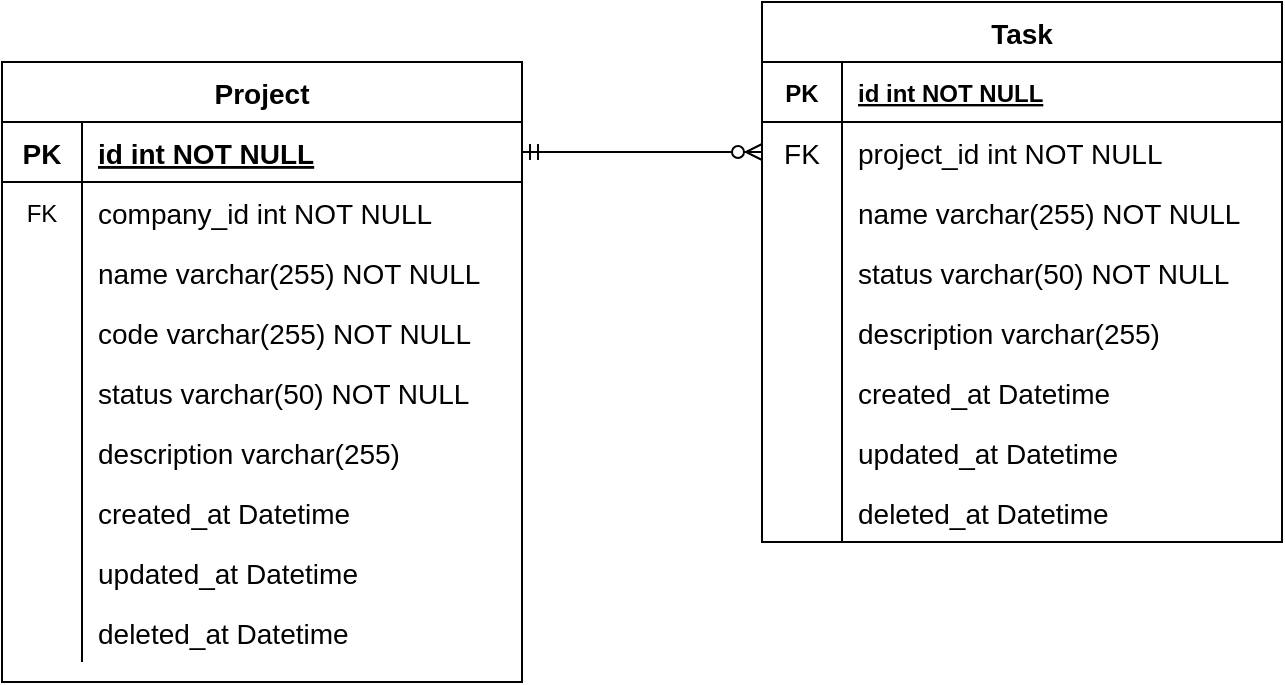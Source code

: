 <mxfile version="16.0.0" type="device"><diagram id="R2lEEEUBdFMjLlhIrx00" name="Page-1"><mxGraphModel dx="1422" dy="831" grid="1" gridSize="10" guides="1" tooltips="1" connect="1" arrows="1" fold="1" page="1" pageScale="1" pageWidth="850" pageHeight="1100" math="0" shadow="0" extFonts="Permanent Marker^https://fonts.googleapis.com/css?family=Permanent+Marker"><root><mxCell id="0"/><mxCell id="1" parent="0"/><mxCell id="mKkCyBNq72WC6mHcmIIf-1" value="Task" style="shape=table;startSize=30;container=1;collapsible=1;childLayout=tableLayout;fixedRows=1;rowLines=0;fontStyle=1;align=center;resizeLast=1;fontSize=14;" parent="1" vertex="1"><mxGeometry x="480" y="80" width="260" height="270" as="geometry"/></mxCell><mxCell id="mKkCyBNq72WC6mHcmIIf-2" value="" style="shape=partialRectangle;collapsible=0;dropTarget=0;pointerEvents=0;fillColor=none;points=[[0,0.5],[1,0.5]];portConstraint=eastwest;top=0;left=0;right=0;bottom=1;" parent="mKkCyBNq72WC6mHcmIIf-1" vertex="1"><mxGeometry y="30" width="260" height="30" as="geometry"/></mxCell><mxCell id="mKkCyBNq72WC6mHcmIIf-3" value="PK" style="shape=partialRectangle;overflow=hidden;connectable=0;fillColor=none;top=0;left=0;bottom=0;right=0;fontStyle=1;" parent="mKkCyBNq72WC6mHcmIIf-2" vertex="1"><mxGeometry width="40" height="30" as="geometry"><mxRectangle width="40" height="30" as="alternateBounds"/></mxGeometry></mxCell><mxCell id="mKkCyBNq72WC6mHcmIIf-4" value="id int NOT NULL " style="shape=partialRectangle;overflow=hidden;connectable=0;fillColor=none;top=0;left=0;bottom=0;right=0;align=left;spacingLeft=6;fontStyle=5;" parent="mKkCyBNq72WC6mHcmIIf-2" vertex="1"><mxGeometry x="40" width="220" height="30" as="geometry"><mxRectangle width="220" height="30" as="alternateBounds"/></mxGeometry></mxCell><mxCell id="mKkCyBNq72WC6mHcmIIf-5" value="" style="shape=partialRectangle;collapsible=0;dropTarget=0;pointerEvents=0;fillColor=none;points=[[0,0.5],[1,0.5]];portConstraint=eastwest;top=0;left=0;right=0;bottom=0;" parent="mKkCyBNq72WC6mHcmIIf-1" vertex="1"><mxGeometry y="60" width="260" height="30" as="geometry"/></mxCell><mxCell id="mKkCyBNq72WC6mHcmIIf-6" value="FK" style="shape=partialRectangle;overflow=hidden;connectable=0;fillColor=none;top=0;left=0;bottom=0;right=0;fontSize=14;" parent="mKkCyBNq72WC6mHcmIIf-5" vertex="1"><mxGeometry width="40" height="30" as="geometry"><mxRectangle width="40" height="30" as="alternateBounds"/></mxGeometry></mxCell><mxCell id="mKkCyBNq72WC6mHcmIIf-7" value="project_id int NOT NULL" style="shape=partialRectangle;overflow=hidden;connectable=0;fillColor=none;top=0;left=0;bottom=0;right=0;align=left;spacingLeft=6;fontSize=14;" parent="mKkCyBNq72WC6mHcmIIf-5" vertex="1"><mxGeometry x="40" width="220" height="30" as="geometry"><mxRectangle width="220" height="30" as="alternateBounds"/></mxGeometry></mxCell><mxCell id="mKkCyBNq72WC6mHcmIIf-8" value="" style="shape=partialRectangle;collapsible=0;dropTarget=0;pointerEvents=0;fillColor=none;points=[[0,0.5],[1,0.5]];portConstraint=eastwest;top=0;left=0;right=0;bottom=0;" parent="mKkCyBNq72WC6mHcmIIf-1" vertex="1"><mxGeometry y="90" width="260" height="30" as="geometry"/></mxCell><mxCell id="mKkCyBNq72WC6mHcmIIf-9" value="" style="shape=partialRectangle;overflow=hidden;connectable=0;fillColor=none;top=0;left=0;bottom=0;right=0;" parent="mKkCyBNq72WC6mHcmIIf-8" vertex="1"><mxGeometry width="40" height="30" as="geometry"><mxRectangle width="40" height="30" as="alternateBounds"/></mxGeometry></mxCell><mxCell id="mKkCyBNq72WC6mHcmIIf-10" value="name varchar(255) NOT NULL" style="shape=partialRectangle;overflow=hidden;connectable=0;fillColor=none;top=0;left=0;bottom=0;right=0;align=left;spacingLeft=6;fontSize=14;" parent="mKkCyBNq72WC6mHcmIIf-8" vertex="1"><mxGeometry x="40" width="220" height="30" as="geometry"><mxRectangle width="220" height="30" as="alternateBounds"/></mxGeometry></mxCell><mxCell id="mKkCyBNq72WC6mHcmIIf-11" value="" style="shape=partialRectangle;collapsible=0;dropTarget=0;pointerEvents=0;fillColor=none;points=[[0,0.5],[1,0.5]];portConstraint=eastwest;top=0;left=0;right=0;bottom=0;" parent="mKkCyBNq72WC6mHcmIIf-1" vertex="1"><mxGeometry y="120" width="260" height="30" as="geometry"/></mxCell><mxCell id="mKkCyBNq72WC6mHcmIIf-12" value="" style="shape=partialRectangle;overflow=hidden;connectable=0;fillColor=none;top=0;left=0;bottom=0;right=0;" parent="mKkCyBNq72WC6mHcmIIf-11" vertex="1"><mxGeometry width="40" height="30" as="geometry"><mxRectangle width="40" height="30" as="alternateBounds"/></mxGeometry></mxCell><mxCell id="mKkCyBNq72WC6mHcmIIf-13" value="status varchar(50) NOT NULL" style="shape=partialRectangle;overflow=hidden;connectable=0;fillColor=none;top=0;left=0;bottom=0;right=0;align=left;spacingLeft=6;fontSize=14;" parent="mKkCyBNq72WC6mHcmIIf-11" vertex="1"><mxGeometry x="40" width="220" height="30" as="geometry"><mxRectangle width="220" height="30" as="alternateBounds"/></mxGeometry></mxCell><mxCell id="mKkCyBNq72WC6mHcmIIf-14" value="" style="shape=partialRectangle;collapsible=0;dropTarget=0;pointerEvents=0;fillColor=none;points=[[0,0.5],[1,0.5]];portConstraint=eastwest;top=0;left=0;right=0;bottom=0;" parent="mKkCyBNq72WC6mHcmIIf-1" vertex="1"><mxGeometry y="150" width="260" height="30" as="geometry"/></mxCell><mxCell id="mKkCyBNq72WC6mHcmIIf-15" value="" style="shape=partialRectangle;overflow=hidden;connectable=0;fillColor=none;top=0;left=0;bottom=0;right=0;" parent="mKkCyBNq72WC6mHcmIIf-14" vertex="1"><mxGeometry width="40" height="30" as="geometry"><mxRectangle width="40" height="30" as="alternateBounds"/></mxGeometry></mxCell><mxCell id="mKkCyBNq72WC6mHcmIIf-16" value="description varchar(255)" style="shape=partialRectangle;overflow=hidden;connectable=0;fillColor=none;top=0;left=0;bottom=0;right=0;align=left;spacingLeft=6;fontSize=14;" parent="mKkCyBNq72WC6mHcmIIf-14" vertex="1"><mxGeometry x="40" width="220" height="30" as="geometry"><mxRectangle width="220" height="30" as="alternateBounds"/></mxGeometry></mxCell><mxCell id="mKkCyBNq72WC6mHcmIIf-17" value="" style="shape=partialRectangle;collapsible=0;dropTarget=0;pointerEvents=0;fillColor=none;points=[[0,0.5],[1,0.5]];portConstraint=eastwest;top=0;left=0;right=0;bottom=0;" parent="mKkCyBNq72WC6mHcmIIf-1" vertex="1"><mxGeometry y="180" width="260" height="30" as="geometry"/></mxCell><mxCell id="mKkCyBNq72WC6mHcmIIf-18" value="" style="shape=partialRectangle;overflow=hidden;connectable=0;fillColor=none;top=0;left=0;bottom=0;right=0;" parent="mKkCyBNq72WC6mHcmIIf-17" vertex="1"><mxGeometry width="40" height="30" as="geometry"><mxRectangle width="40" height="30" as="alternateBounds"/></mxGeometry></mxCell><mxCell id="mKkCyBNq72WC6mHcmIIf-19" value="created_at Datetime" style="shape=partialRectangle;overflow=hidden;connectable=0;fillColor=none;top=0;left=0;bottom=0;right=0;align=left;spacingLeft=6;fontSize=14;" parent="mKkCyBNq72WC6mHcmIIf-17" vertex="1"><mxGeometry x="40" width="220" height="30" as="geometry"><mxRectangle width="220" height="30" as="alternateBounds"/></mxGeometry></mxCell><mxCell id="mKkCyBNq72WC6mHcmIIf-20" value="" style="shape=partialRectangle;collapsible=0;dropTarget=0;pointerEvents=0;fillColor=none;points=[[0,0.5],[1,0.5]];portConstraint=eastwest;top=0;left=0;right=0;bottom=0;" parent="mKkCyBNq72WC6mHcmIIf-1" vertex="1"><mxGeometry y="210" width="260" height="30" as="geometry"/></mxCell><mxCell id="mKkCyBNq72WC6mHcmIIf-21" value="" style="shape=partialRectangle;overflow=hidden;connectable=0;fillColor=none;top=0;left=0;bottom=0;right=0;" parent="mKkCyBNq72WC6mHcmIIf-20" vertex="1"><mxGeometry width="40" height="30" as="geometry"><mxRectangle width="40" height="30" as="alternateBounds"/></mxGeometry></mxCell><mxCell id="mKkCyBNq72WC6mHcmIIf-22" value="updated_at Datetime" style="shape=partialRectangle;overflow=hidden;connectable=0;fillColor=none;top=0;left=0;bottom=0;right=0;align=left;spacingLeft=6;fontSize=14;" parent="mKkCyBNq72WC6mHcmIIf-20" vertex="1"><mxGeometry x="40" width="220" height="30" as="geometry"><mxRectangle width="220" height="30" as="alternateBounds"/></mxGeometry></mxCell><mxCell id="mKkCyBNq72WC6mHcmIIf-23" value="" style="shape=partialRectangle;collapsible=0;dropTarget=0;pointerEvents=0;fillColor=none;points=[[0,0.5],[1,0.5]];portConstraint=eastwest;top=0;left=0;right=0;bottom=0;" parent="mKkCyBNq72WC6mHcmIIf-1" vertex="1"><mxGeometry y="240" width="260" height="30" as="geometry"/></mxCell><mxCell id="mKkCyBNq72WC6mHcmIIf-24" value="" style="shape=partialRectangle;overflow=hidden;connectable=0;fillColor=none;top=0;left=0;bottom=0;right=0;" parent="mKkCyBNq72WC6mHcmIIf-23" vertex="1"><mxGeometry width="40" height="30" as="geometry"><mxRectangle width="40" height="30" as="alternateBounds"/></mxGeometry></mxCell><mxCell id="mKkCyBNq72WC6mHcmIIf-25" value="deleted_at Datetime" style="shape=partialRectangle;overflow=hidden;connectable=0;fillColor=none;top=0;left=0;bottom=0;right=0;align=left;spacingLeft=6;fontSize=14;" parent="mKkCyBNq72WC6mHcmIIf-23" vertex="1"><mxGeometry x="40" width="220" height="30" as="geometry"><mxRectangle width="220" height="30" as="alternateBounds"/></mxGeometry></mxCell><mxCell id="mKkCyBNq72WC6mHcmIIf-32" value="Project" style="shape=table;startSize=30;container=1;collapsible=1;childLayout=tableLayout;fixedRows=1;rowLines=0;fontStyle=1;align=center;resizeLast=1;fontSize=14;" parent="1" vertex="1"><mxGeometry x="100" y="110" width="260" height="310" as="geometry"/></mxCell><mxCell id="mKkCyBNq72WC6mHcmIIf-33" value="" style="shape=partialRectangle;collapsible=0;dropTarget=0;pointerEvents=0;fillColor=none;points=[[0,0.5],[1,0.5]];portConstraint=eastwest;top=0;left=0;right=0;bottom=1;" parent="mKkCyBNq72WC6mHcmIIf-32" vertex="1"><mxGeometry y="30" width="260" height="30" as="geometry"/></mxCell><mxCell id="mKkCyBNq72WC6mHcmIIf-34" value="PK" style="shape=partialRectangle;overflow=hidden;connectable=0;fillColor=none;top=0;left=0;bottom=0;right=0;fontStyle=1;fontSize=14;" parent="mKkCyBNq72WC6mHcmIIf-33" vertex="1"><mxGeometry width="40" height="30" as="geometry"><mxRectangle width="40" height="30" as="alternateBounds"/></mxGeometry></mxCell><mxCell id="mKkCyBNq72WC6mHcmIIf-35" value="id int NOT NULL " style="shape=partialRectangle;overflow=hidden;connectable=0;fillColor=none;top=0;left=0;bottom=0;right=0;align=left;spacingLeft=6;fontStyle=5;fontSize=14;" parent="mKkCyBNq72WC6mHcmIIf-33" vertex="1"><mxGeometry x="40" width="220" height="30" as="geometry"><mxRectangle width="220" height="30" as="alternateBounds"/></mxGeometry></mxCell><mxCell id="mKkCyBNq72WC6mHcmIIf-36" value="" style="shape=partialRectangle;collapsible=0;dropTarget=0;pointerEvents=0;fillColor=none;points=[[0,0.5],[1,0.5]];portConstraint=eastwest;top=0;left=0;right=0;bottom=0;" parent="mKkCyBNq72WC6mHcmIIf-32" vertex="1"><mxGeometry y="60" width="260" height="30" as="geometry"/></mxCell><mxCell id="mKkCyBNq72WC6mHcmIIf-37" value="FK" style="shape=partialRectangle;overflow=hidden;connectable=0;fillColor=none;top=0;left=0;bottom=0;right=0;" parent="mKkCyBNq72WC6mHcmIIf-36" vertex="1"><mxGeometry width="40" height="30" as="geometry"><mxRectangle width="40" height="30" as="alternateBounds"/></mxGeometry></mxCell><mxCell id="mKkCyBNq72WC6mHcmIIf-38" value="company_id int NOT NULL" style="shape=partialRectangle;overflow=hidden;connectable=0;fillColor=none;top=0;left=0;bottom=0;right=0;align=left;spacingLeft=6;fontSize=14;" parent="mKkCyBNq72WC6mHcmIIf-36" vertex="1"><mxGeometry x="40" width="220" height="30" as="geometry"><mxRectangle width="220" height="30" as="alternateBounds"/></mxGeometry></mxCell><mxCell id="mKkCyBNq72WC6mHcmIIf-64" value="" style="shape=partialRectangle;collapsible=0;dropTarget=0;pointerEvents=0;fillColor=none;points=[[0,0.5],[1,0.5]];portConstraint=eastwest;top=0;left=0;right=0;bottom=0;" parent="mKkCyBNq72WC6mHcmIIf-32" vertex="1"><mxGeometry y="90" width="260" height="30" as="geometry"/></mxCell><mxCell id="mKkCyBNq72WC6mHcmIIf-65" value="" style="shape=partialRectangle;overflow=hidden;connectable=0;fillColor=none;top=0;left=0;bottom=0;right=0;" parent="mKkCyBNq72WC6mHcmIIf-64" vertex="1"><mxGeometry width="40" height="30" as="geometry"><mxRectangle width="40" height="30" as="alternateBounds"/></mxGeometry></mxCell><mxCell id="mKkCyBNq72WC6mHcmIIf-66" value="name varchar(255) NOT NULL" style="shape=partialRectangle;overflow=hidden;connectable=0;fillColor=none;top=0;left=0;bottom=0;right=0;align=left;spacingLeft=6;fontSize=14;" parent="mKkCyBNq72WC6mHcmIIf-64" vertex="1"><mxGeometry x="40" width="220" height="30" as="geometry"><mxRectangle width="220" height="30" as="alternateBounds"/></mxGeometry></mxCell><mxCell id="mKkCyBNq72WC6mHcmIIf-39" value="" style="shape=partialRectangle;collapsible=0;dropTarget=0;pointerEvents=0;fillColor=none;points=[[0,0.5],[1,0.5]];portConstraint=eastwest;top=0;left=0;right=0;bottom=0;" parent="mKkCyBNq72WC6mHcmIIf-32" vertex="1"><mxGeometry y="120" width="260" height="30" as="geometry"/></mxCell><mxCell id="mKkCyBNq72WC6mHcmIIf-40" value="" style="shape=partialRectangle;overflow=hidden;connectable=0;fillColor=none;top=0;left=0;bottom=0;right=0;" parent="mKkCyBNq72WC6mHcmIIf-39" vertex="1"><mxGeometry width="40" height="30" as="geometry"><mxRectangle width="40" height="30" as="alternateBounds"/></mxGeometry></mxCell><mxCell id="mKkCyBNq72WC6mHcmIIf-41" value="code varchar(255) NOT NULL" style="shape=partialRectangle;overflow=hidden;connectable=0;fillColor=none;top=0;left=0;bottom=0;right=0;align=left;spacingLeft=6;fontSize=14;" parent="mKkCyBNq72WC6mHcmIIf-39" vertex="1"><mxGeometry x="40" width="220" height="30" as="geometry"><mxRectangle width="220" height="30" as="alternateBounds"/></mxGeometry></mxCell><mxCell id="mKkCyBNq72WC6mHcmIIf-42" value="" style="shape=partialRectangle;collapsible=0;dropTarget=0;pointerEvents=0;fillColor=none;points=[[0,0.5],[1,0.5]];portConstraint=eastwest;top=0;left=0;right=0;bottom=0;" parent="mKkCyBNq72WC6mHcmIIf-32" vertex="1"><mxGeometry y="150" width="260" height="30" as="geometry"/></mxCell><mxCell id="mKkCyBNq72WC6mHcmIIf-43" value="" style="shape=partialRectangle;overflow=hidden;connectable=0;fillColor=none;top=0;left=0;bottom=0;right=0;" parent="mKkCyBNq72WC6mHcmIIf-42" vertex="1"><mxGeometry width="40" height="30" as="geometry"><mxRectangle width="40" height="30" as="alternateBounds"/></mxGeometry></mxCell><mxCell id="mKkCyBNq72WC6mHcmIIf-44" value="status varchar(50) NOT NULL" style="shape=partialRectangle;overflow=hidden;connectable=0;fillColor=none;top=0;left=0;bottom=0;right=0;align=left;spacingLeft=6;fontSize=14;" parent="mKkCyBNq72WC6mHcmIIf-42" vertex="1"><mxGeometry x="40" width="220" height="30" as="geometry"><mxRectangle width="220" height="30" as="alternateBounds"/></mxGeometry></mxCell><mxCell id="mKkCyBNq72WC6mHcmIIf-45" value="" style="shape=partialRectangle;collapsible=0;dropTarget=0;pointerEvents=0;fillColor=none;points=[[0,0.5],[1,0.5]];portConstraint=eastwest;top=0;left=0;right=0;bottom=0;" parent="mKkCyBNq72WC6mHcmIIf-32" vertex="1"><mxGeometry y="180" width="260" height="30" as="geometry"/></mxCell><mxCell id="mKkCyBNq72WC6mHcmIIf-46" value="" style="shape=partialRectangle;overflow=hidden;connectable=0;fillColor=none;top=0;left=0;bottom=0;right=0;" parent="mKkCyBNq72WC6mHcmIIf-45" vertex="1"><mxGeometry width="40" height="30" as="geometry"><mxRectangle width="40" height="30" as="alternateBounds"/></mxGeometry></mxCell><mxCell id="mKkCyBNq72WC6mHcmIIf-47" value="description varchar(255)" style="shape=partialRectangle;overflow=hidden;connectable=0;fillColor=none;top=0;left=0;bottom=0;right=0;align=left;spacingLeft=6;fontSize=14;" parent="mKkCyBNq72WC6mHcmIIf-45" vertex="1"><mxGeometry x="40" width="220" height="30" as="geometry"><mxRectangle width="220" height="30" as="alternateBounds"/></mxGeometry></mxCell><mxCell id="mKkCyBNq72WC6mHcmIIf-48" value="" style="shape=partialRectangle;collapsible=0;dropTarget=0;pointerEvents=0;fillColor=none;points=[[0,0.5],[1,0.5]];portConstraint=eastwest;top=0;left=0;right=0;bottom=0;" parent="mKkCyBNq72WC6mHcmIIf-32" vertex="1"><mxGeometry y="210" width="260" height="30" as="geometry"/></mxCell><mxCell id="mKkCyBNq72WC6mHcmIIf-49" value="" style="shape=partialRectangle;overflow=hidden;connectable=0;fillColor=none;top=0;left=0;bottom=0;right=0;" parent="mKkCyBNq72WC6mHcmIIf-48" vertex="1"><mxGeometry width="40" height="30" as="geometry"><mxRectangle width="40" height="30" as="alternateBounds"/></mxGeometry></mxCell><mxCell id="mKkCyBNq72WC6mHcmIIf-50" value="created_at Datetime" style="shape=partialRectangle;overflow=hidden;connectable=0;fillColor=none;top=0;left=0;bottom=0;right=0;align=left;spacingLeft=6;fontStyle=0;fontSize=14;" parent="mKkCyBNq72WC6mHcmIIf-48" vertex="1"><mxGeometry x="40" width="220" height="30" as="geometry"><mxRectangle width="220" height="30" as="alternateBounds"/></mxGeometry></mxCell><mxCell id="mKkCyBNq72WC6mHcmIIf-51" value="" style="shape=partialRectangle;collapsible=0;dropTarget=0;pointerEvents=0;fillColor=none;points=[[0,0.5],[1,0.5]];portConstraint=eastwest;top=0;left=0;right=0;bottom=0;" parent="mKkCyBNq72WC6mHcmIIf-32" vertex="1"><mxGeometry y="240" width="260" height="30" as="geometry"/></mxCell><mxCell id="mKkCyBNq72WC6mHcmIIf-52" value="" style="shape=partialRectangle;overflow=hidden;connectable=0;fillColor=none;top=0;left=0;bottom=0;right=0;" parent="mKkCyBNq72WC6mHcmIIf-51" vertex="1"><mxGeometry width="40" height="30" as="geometry"><mxRectangle width="40" height="30" as="alternateBounds"/></mxGeometry></mxCell><mxCell id="mKkCyBNq72WC6mHcmIIf-53" value="updated_at Datetime" style="shape=partialRectangle;overflow=hidden;connectable=0;fillColor=none;top=0;left=0;bottom=0;right=0;align=left;spacingLeft=6;fontStyle=0;fontSize=14;" parent="mKkCyBNq72WC6mHcmIIf-51" vertex="1"><mxGeometry x="40" width="220" height="30" as="geometry"><mxRectangle width="220" height="30" as="alternateBounds"/></mxGeometry></mxCell><mxCell id="mKkCyBNq72WC6mHcmIIf-54" value="" style="shape=partialRectangle;collapsible=0;dropTarget=0;pointerEvents=0;fillColor=none;points=[[0,0.5],[1,0.5]];portConstraint=eastwest;top=0;left=0;right=0;bottom=0;" parent="mKkCyBNq72WC6mHcmIIf-32" vertex="1"><mxGeometry y="270" width="260" height="30" as="geometry"/></mxCell><mxCell id="mKkCyBNq72WC6mHcmIIf-55" value="" style="shape=partialRectangle;overflow=hidden;connectable=0;fillColor=none;top=0;left=0;bottom=0;right=0;" parent="mKkCyBNq72WC6mHcmIIf-54" vertex="1"><mxGeometry width="40" height="30" as="geometry"><mxRectangle width="40" height="30" as="alternateBounds"/></mxGeometry></mxCell><mxCell id="mKkCyBNq72WC6mHcmIIf-56" value="deleted_at Datetime" style="shape=partialRectangle;overflow=hidden;connectable=0;fillColor=none;top=0;left=0;bottom=0;right=0;align=left;spacingLeft=6;fontStyle=0;fontSize=14;" parent="mKkCyBNq72WC6mHcmIIf-54" vertex="1"><mxGeometry x="40" width="220" height="30" as="geometry"><mxRectangle width="220" height="30" as="alternateBounds"/></mxGeometry></mxCell><mxCell id="h_hJNAG1JKuyRT-773uU-1" value="" style="fontSize=12;html=1;endArrow=ERzeroToMany;startArrow=ERmandOne;rounded=0;entryX=0;entryY=0.5;entryDx=0;entryDy=0;exitX=1;exitY=0.5;exitDx=0;exitDy=0;" edge="1" parent="1" source="mKkCyBNq72WC6mHcmIIf-33" target="mKkCyBNq72WC6mHcmIIf-5"><mxGeometry width="100" height="100" relative="1" as="geometry"><mxPoint x="550" y="660" as="sourcePoint"/><mxPoint x="650" y="560" as="targetPoint"/></mxGeometry></mxCell></root></mxGraphModel></diagram></mxfile>